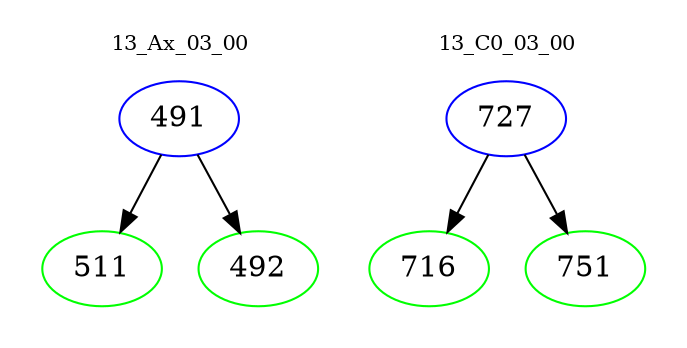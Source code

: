 digraph{
subgraph cluster_0 {
color = white
label = "13_Ax_03_00";
fontsize=10;
T0_491 [label="491", color="blue"]
T0_491 -> T0_511 [color="black"]
T0_511 [label="511", color="green"]
T0_491 -> T0_492 [color="black"]
T0_492 [label="492", color="green"]
}
subgraph cluster_1 {
color = white
label = "13_C0_03_00";
fontsize=10;
T1_727 [label="727", color="blue"]
T1_727 -> T1_716 [color="black"]
T1_716 [label="716", color="green"]
T1_727 -> T1_751 [color="black"]
T1_751 [label="751", color="green"]
}
}
